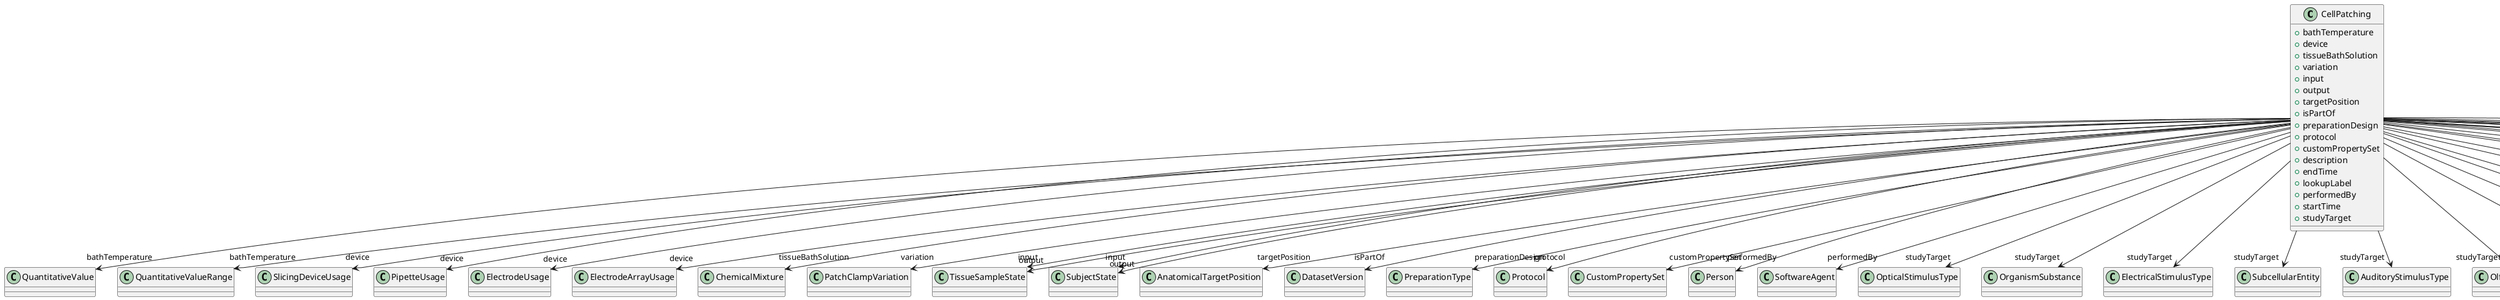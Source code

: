 @startuml
class CellPatching {
+bathTemperature
+device
+tissueBathSolution
+variation
+input
+output
+targetPosition
+isPartOf
+preparationDesign
+protocol
+customPropertySet
+description
+endTime
+lookupLabel
+performedBy
+startTime
+studyTarget

}
CellPatching -d-> "bathTemperature" QuantitativeValue
CellPatching -d-> "bathTemperature" QuantitativeValueRange
CellPatching -d-> "device" SlicingDeviceUsage
CellPatching -d-> "device" PipetteUsage
CellPatching -d-> "device" ElectrodeUsage
CellPatching -d-> "device" ElectrodeArrayUsage
CellPatching -d-> "tissueBathSolution" ChemicalMixture
CellPatching -d-> "variation" PatchClampVariation
CellPatching -d-> "input" TissueSampleState
CellPatching -d-> "input" SubjectState
CellPatching -d-> "output" TissueSampleState
CellPatching -d-> "output" SubjectState
CellPatching -d-> "targetPosition" AnatomicalTargetPosition
CellPatching -d-> "isPartOf" DatasetVersion
CellPatching -d-> "preparationDesign" PreparationType
CellPatching -d-> "protocol" Protocol
CellPatching -d-> "customPropertySet" CustomPropertySet
CellPatching -d-> "performedBy" Person
CellPatching -d-> "performedBy" SoftwareAgent
CellPatching -d-> "studyTarget" OpticalStimulusType
CellPatching -d-> "studyTarget" OrganismSubstance
CellPatching -d-> "studyTarget" ElectricalStimulusType
CellPatching -d-> "studyTarget" SubcellularEntity
CellPatching -d-> "studyTarget" AuditoryStimulusType
CellPatching -d-> "studyTarget" OlfactoryStimulusType
CellPatching -d-> "studyTarget" DiseaseModel
CellPatching -d-> "studyTarget" Disease
CellPatching -d-> "studyTarget" Species
CellPatching -d-> "studyTarget" UBERONParcellation
CellPatching -d-> "studyTarget" BreedingType
CellPatching -d-> "studyTarget" BiologicalOrder
CellPatching -d-> "studyTarget" CellType
CellPatching -d-> "studyTarget" OrganismSystem
CellPatching -d-> "studyTarget" Organ
CellPatching -d-> "studyTarget" GeneticStrainType
CellPatching -d-> "studyTarget" CellCultureType
CellPatching -d-> "studyTarget" Handedness
CellPatching -d-> "studyTarget" MolecularEntity
CellPatching -d-> "studyTarget" BiologicalSex
CellPatching -d-> "studyTarget" GustatoryStimulusType
CellPatching -d-> "studyTarget" VisualStimulusType
CellPatching -d-> "studyTarget" TactileStimulusType
CellPatching -d-> "studyTarget" TermSuggestion
CellPatching -d-> "studyTarget" CustomAnatomicalEntity
CellPatching -d-> "studyTarget" ParcellationEntityVersion
CellPatching -d-> "studyTarget" ParcellationEntity

@enduml